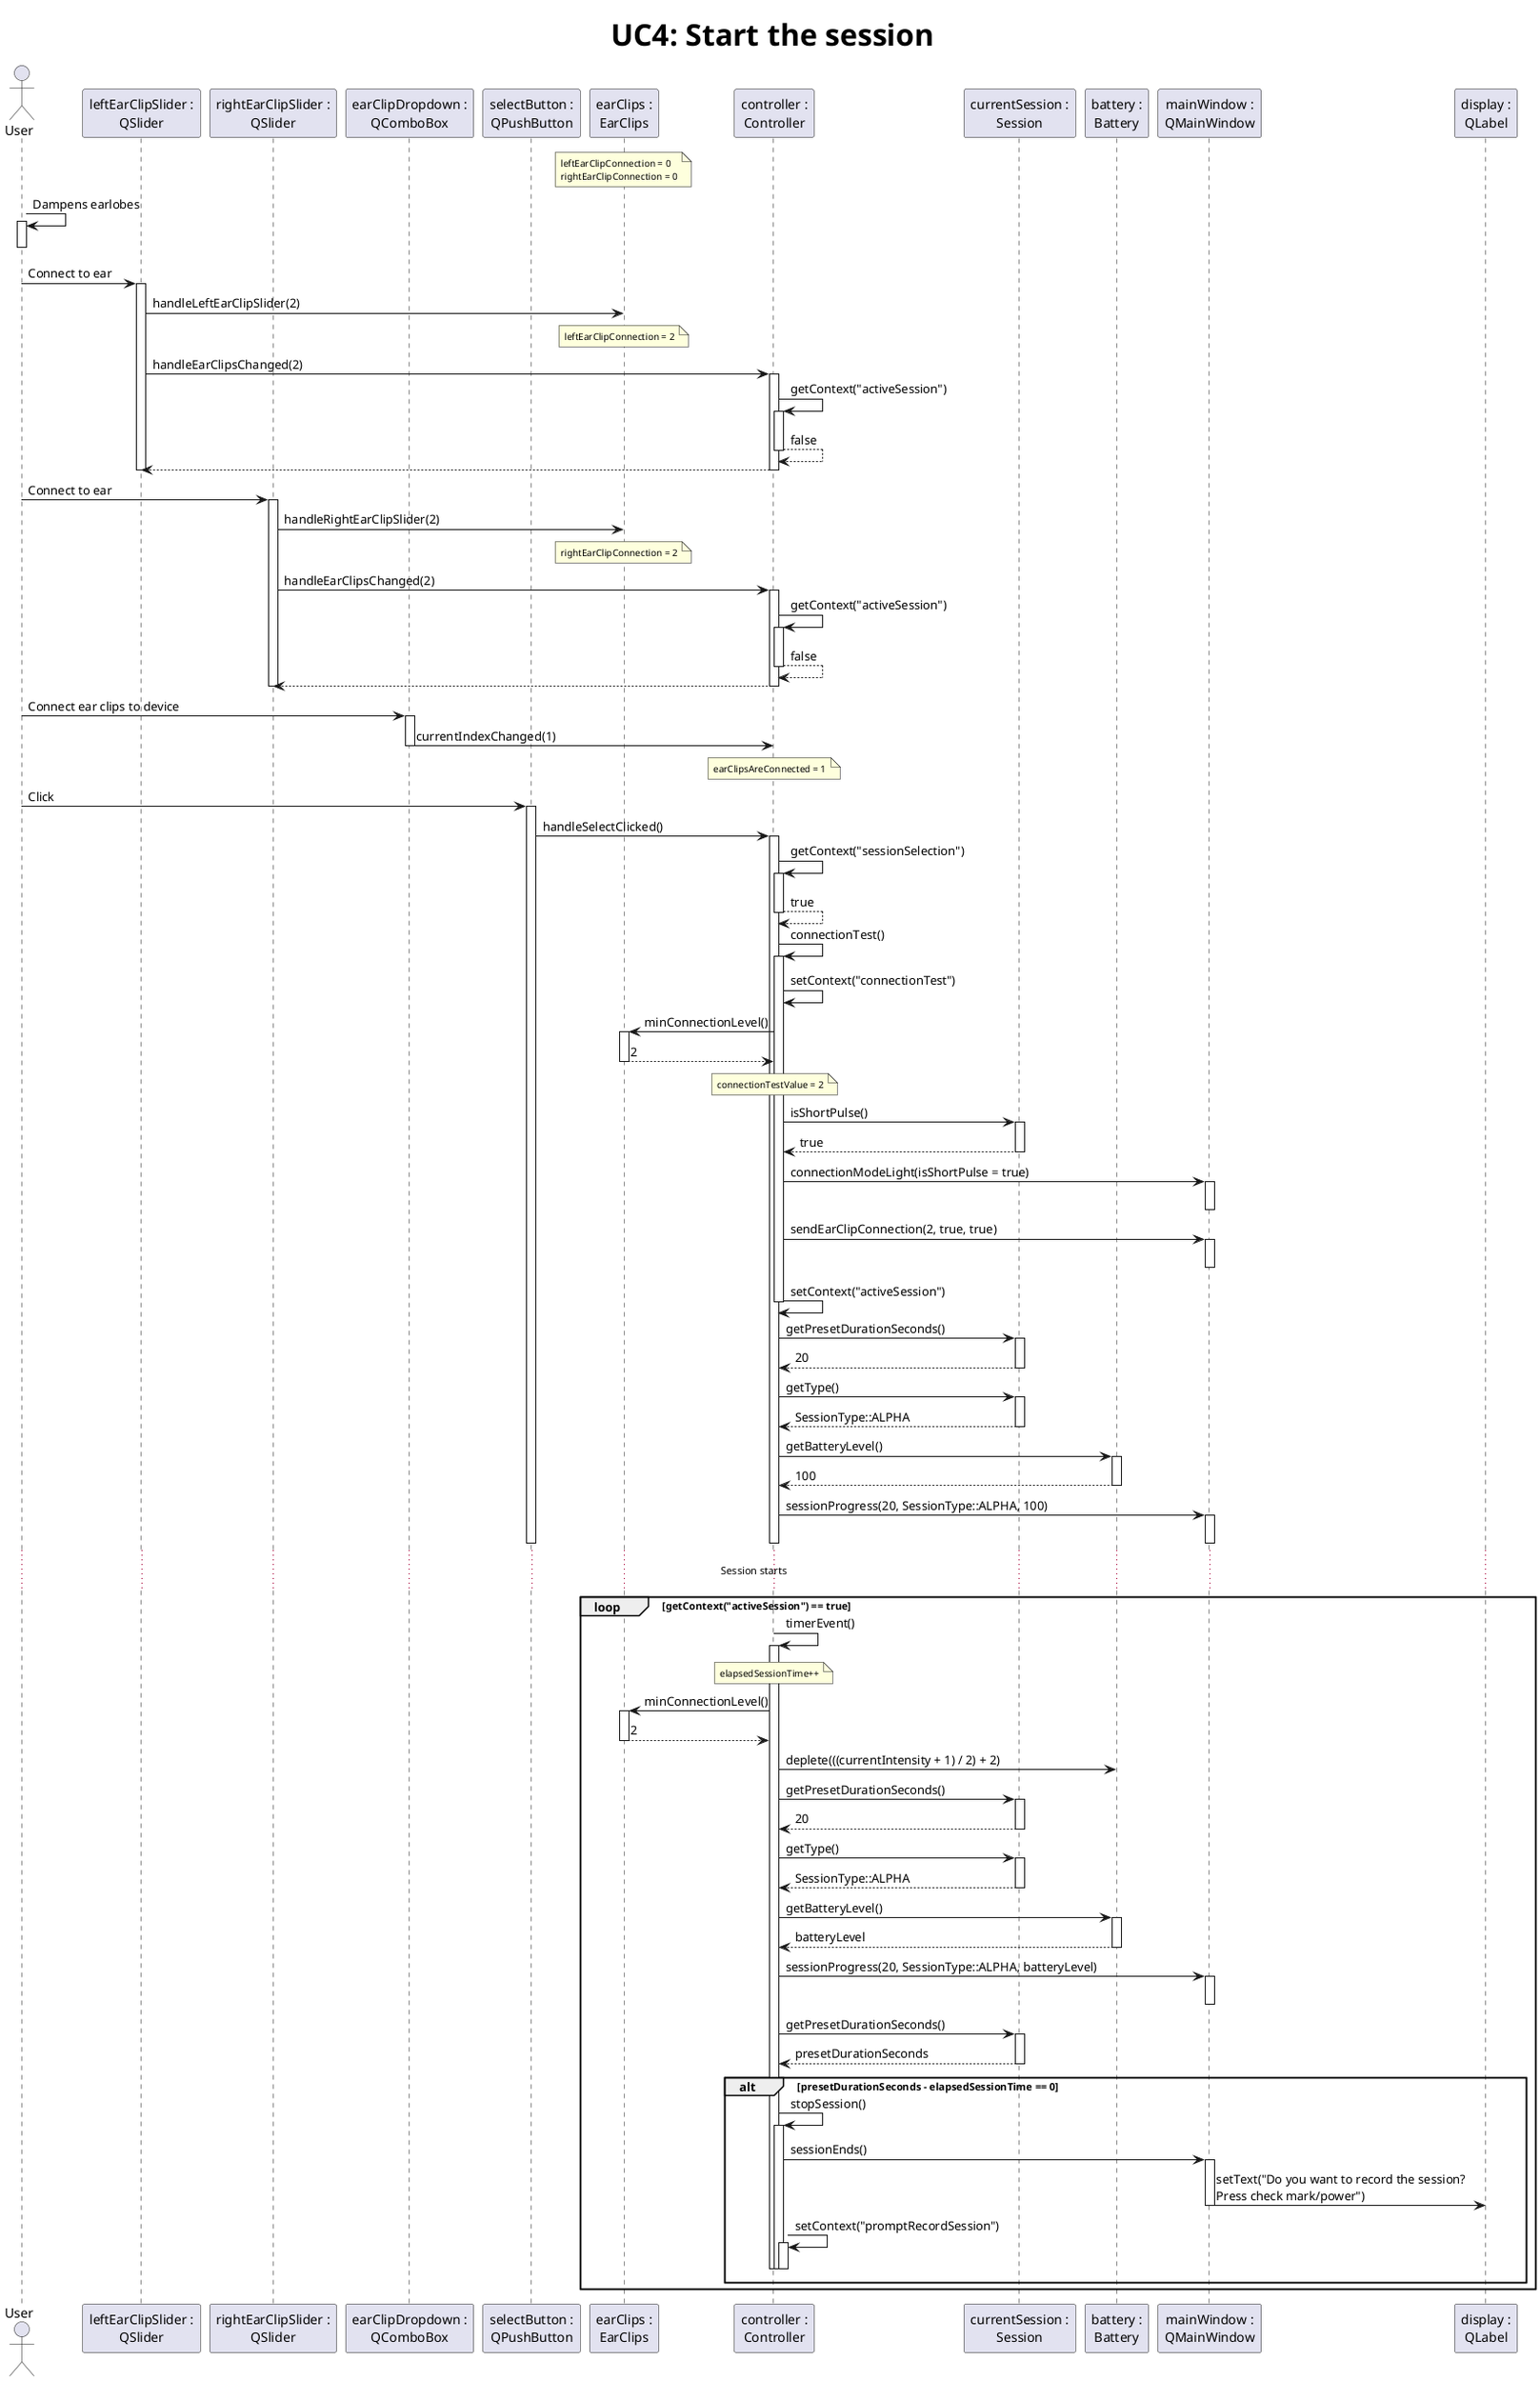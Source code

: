@startuml UC4-activateSession

title <size:32>**UC4:** Start the session

actor       User as user
participant "leftEarClipSlider :\nQSlider" as leftSlider
participant "rightEarClipSlider :\nQSlider" as rightSlider
participant "earClipDropdown :\nQComboBox" as dropdown
' TODO
participant "selectButton :\nQPushButton" as check
participant "earClips :\nEarClips" as earClips
participant "controller :\nController" as controller
participant "currentSession :\nSession" as session
participant "battery :\nBattery" as battery
participant "mainWindow :\nQMainWindow" as mainWindow
participant "display :\nQLabel" as display

note over earClips: <size:10>leftEarClipConnection = 0 \n<size:10>rightEarClipConnection = 0

user -> user ++--: Dampens earlobes
user -> leftSlider ++ : Connect to ear
leftSlider -> earClips : handleLeftEarClipSlider(2)
note over earClips: <size:10>leftEarClipConnection = 2
leftSlider -> controller ++ : handleEarClipsChanged(2)
controller -> controller ++ : getContext("activeSession")
return false
return
leftSlider --

user -> rightSlider ++ : Connect to ear
rightSlider -> earClips : handleRightEarClipSlider(2)
note over earClips: <size:10>rightEarClipConnection = 2
rightSlider -> controller ++ : handleEarClipsChanged(2)
controller -> controller ++ : getContext("activeSession")
return false
return
rightSlider --

' TODO user connect earclips to device
user -> dropdown ++ : Connect ear clips to device
dropdown -> controller: currentIndexChanged(1)
note over controller: <size:10>earClipsAreConnected = 1
deactivate dropdown

' user clicks checkmark
user -> check ++ : Click
check -> controller ++ : handleSelectClicked()
controller -> controller ++ : getContext("sessionSelection")
return true
controller -> controller ++ : connectionTest()
controller -> controller : setContext("connectionTest")
controller -> earClips ++: minConnectionLevel()
return 2
note over controller: <size:10>connectionTestValue = 2
controller -> session ++: isShortPulse()
return true
controller -> mainWindow ++: connectionModeLight(isShortPulse = true)
deactivate mainWindow
controller -> mainWindow ++: sendEarClipConnection(2, true, true)
deactivate mainWindow
controller -> controller : setContext("activeSession")
deactivate controller
controller -> session ++: getPresetDurationSeconds()
return 20
controller -> session ++: getType()
return SessionType::ALPHA
controller -> battery ++: getBatteryLevel()
return 100
controller -> mainWindow ++: sessionProgress(20, SessionType::ALPHA, 100)
deactivate mainWindow
deactivate controller
deactivate check

...Session starts...

loop getContext("activeSession") == true
    controller -> controller ++: timerEvent()
    note over controller: <size:10>elapsedSessionTime++
    controller -> earClips ++: minConnectionLevel()
    return 2
    controller -> battery: deplete(((currentIntensity + 1) / 2) + 2)
    controller -> session ++: getPresetDurationSeconds()
    return 20
    controller -> session ++: getType()
    return SessionType::ALPHA
    controller -> battery ++: getBatteryLevel()
    return batteryLevel
    controller -> mainWindow ++: sessionProgress(20, SessionType::ALPHA, batteryLevel)
    deactivate mainWindow
    controller -> session ++: getPresetDurationSeconds()
    return presetDurationSeconds

    alt presetDurationSeconds - elapsedSessionTime == 0
        controller -> controller ++: stopSession()
        controller -> mainWindow ++: sessionEnds()
        mainWindow -> display --: setText("Do you want to record the session?\nPress check mark/power")
        deactivate mainWindow
        controller -> controller ++-- : setContext("promptRecordSession")
        deactivate controller
        deactivate controller
    end
end

@enduml
